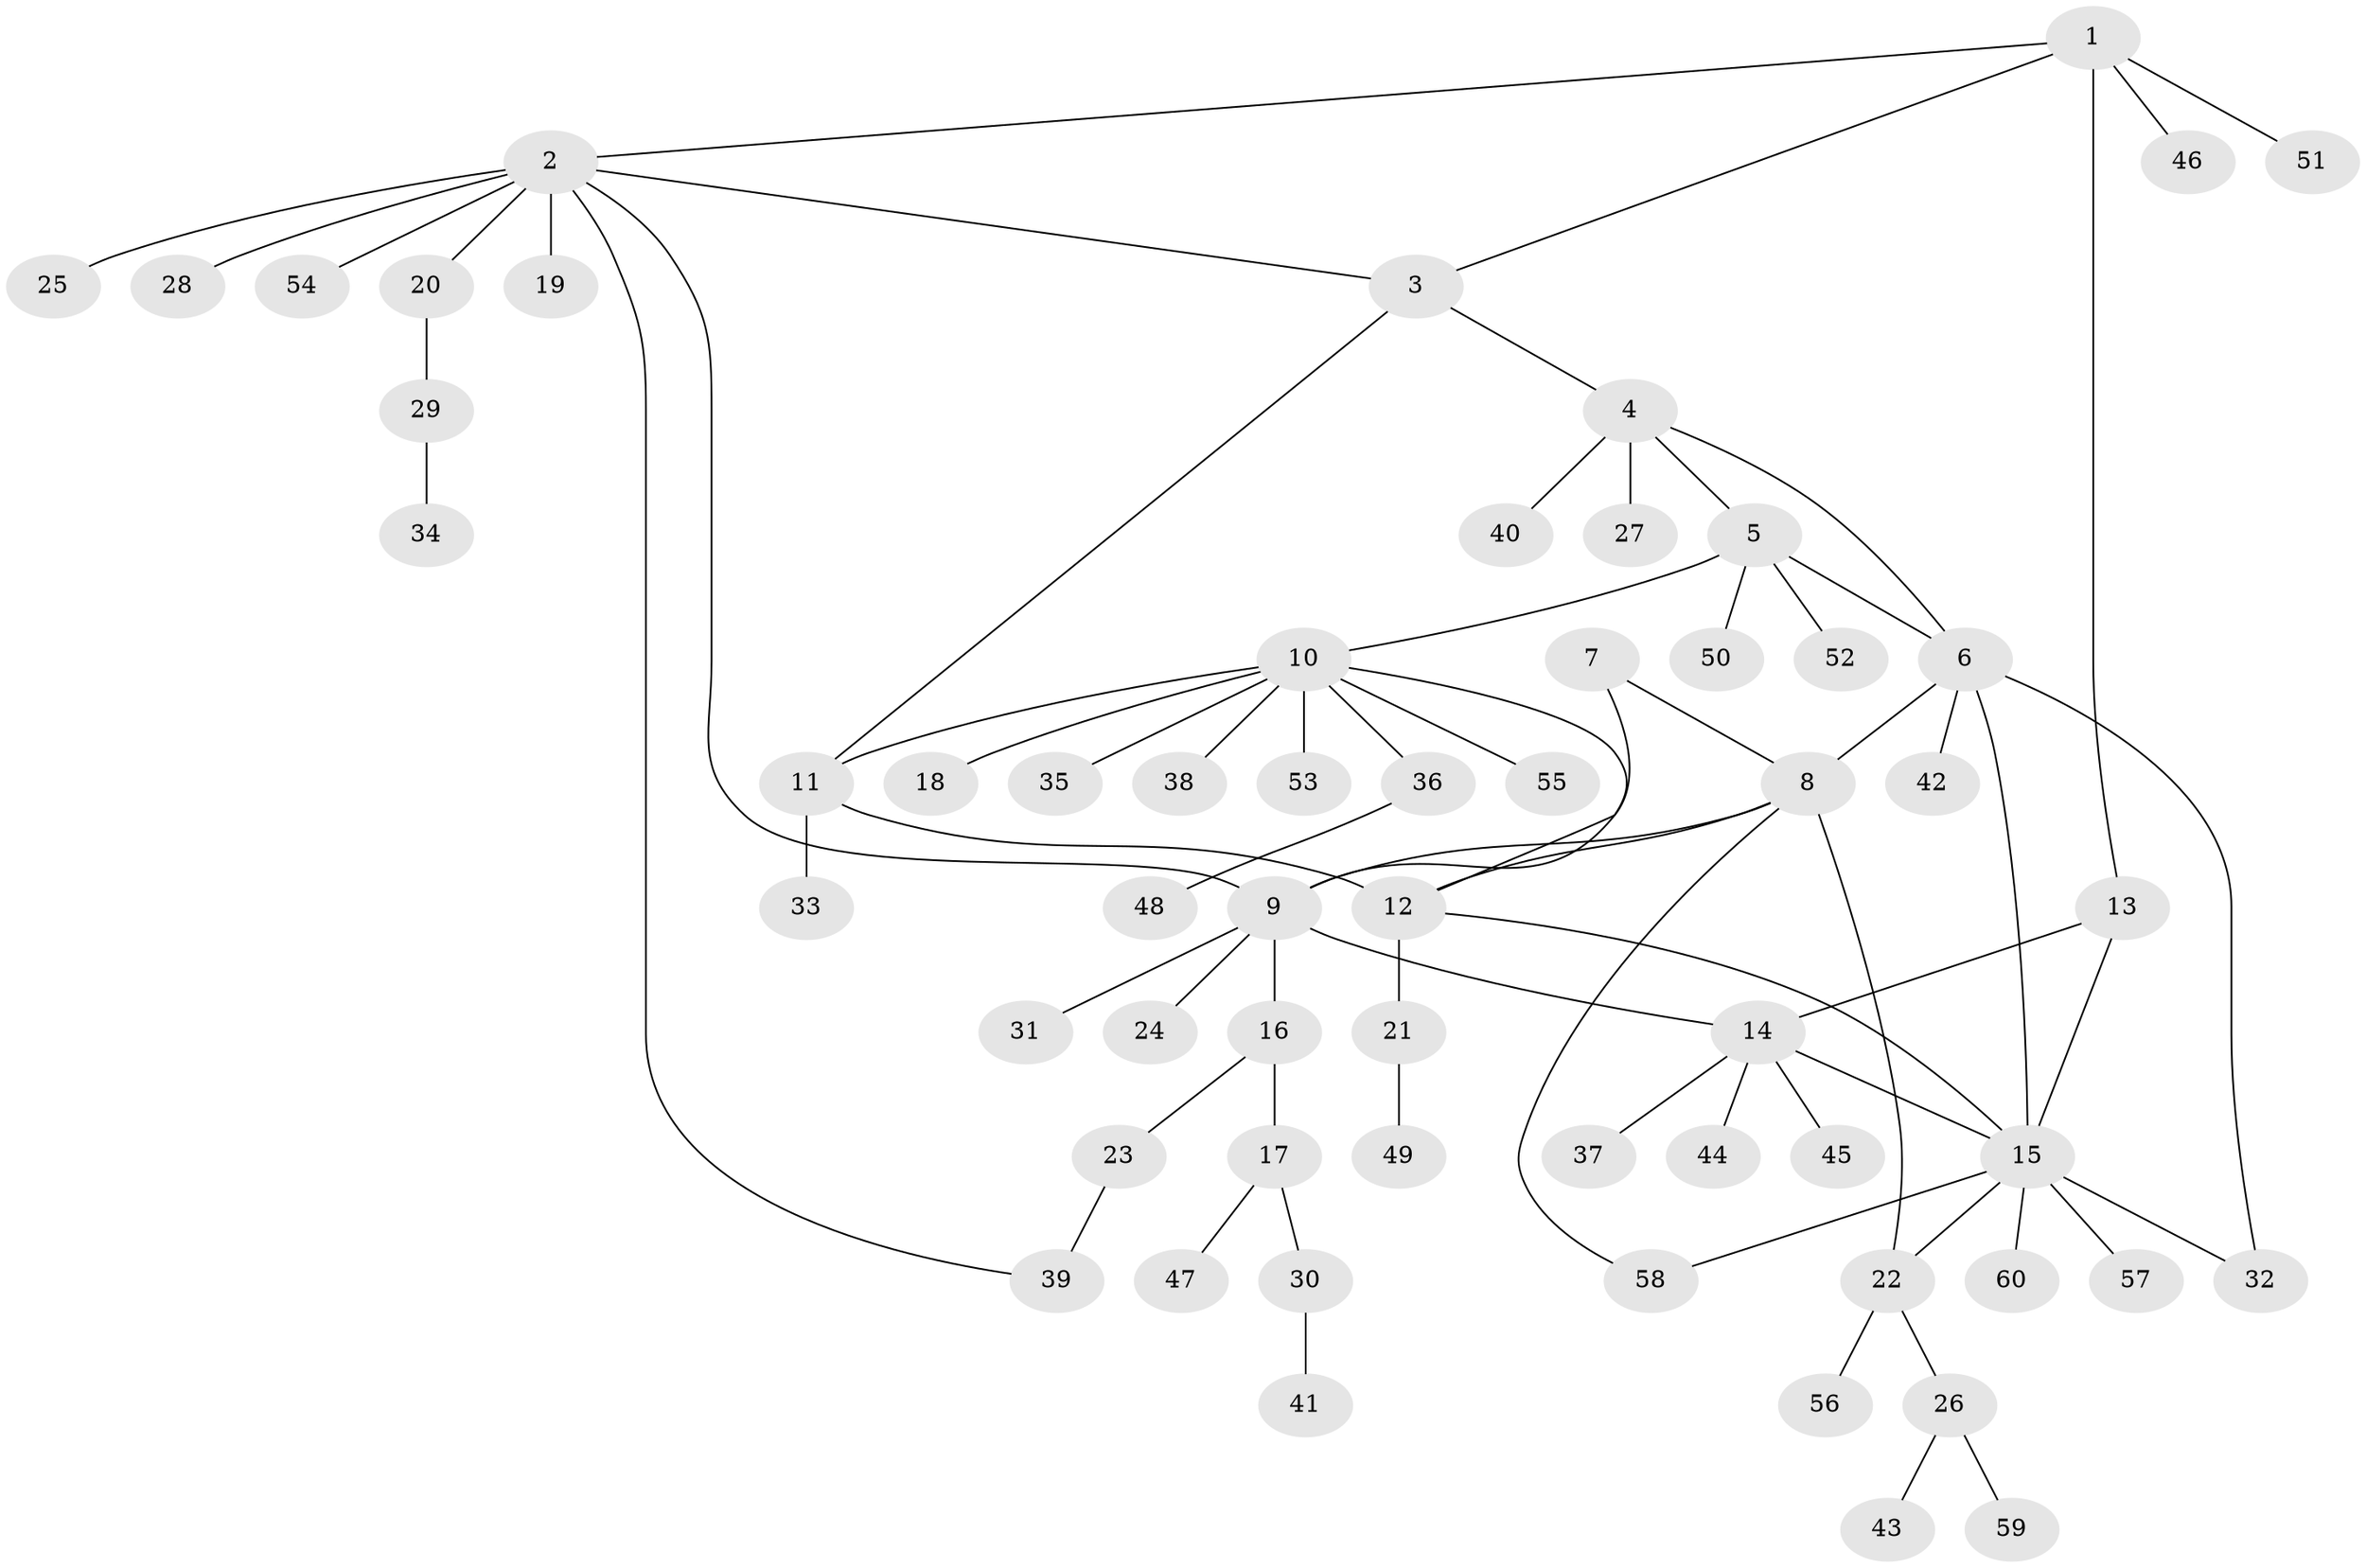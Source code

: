 // coarse degree distribution, {4: 0.11904761904761904, 8: 0.09523809523809523, 6: 0.023809523809523808, 3: 0.07142857142857142, 5: 0.047619047619047616, 2: 0.09523809523809523, 1: 0.5476190476190477}
// Generated by graph-tools (version 1.1) at 2025/42/03/06/25 10:42:13]
// undirected, 60 vertices, 74 edges
graph export_dot {
graph [start="1"]
  node [color=gray90,style=filled];
  1;
  2;
  3;
  4;
  5;
  6;
  7;
  8;
  9;
  10;
  11;
  12;
  13;
  14;
  15;
  16;
  17;
  18;
  19;
  20;
  21;
  22;
  23;
  24;
  25;
  26;
  27;
  28;
  29;
  30;
  31;
  32;
  33;
  34;
  35;
  36;
  37;
  38;
  39;
  40;
  41;
  42;
  43;
  44;
  45;
  46;
  47;
  48;
  49;
  50;
  51;
  52;
  53;
  54;
  55;
  56;
  57;
  58;
  59;
  60;
  1 -- 2;
  1 -- 3;
  1 -- 13;
  1 -- 46;
  1 -- 51;
  2 -- 3;
  2 -- 9;
  2 -- 19;
  2 -- 20;
  2 -- 25;
  2 -- 28;
  2 -- 39;
  2 -- 54;
  3 -- 4;
  3 -- 11;
  4 -- 5;
  4 -- 6;
  4 -- 27;
  4 -- 40;
  5 -- 6;
  5 -- 10;
  5 -- 50;
  5 -- 52;
  6 -- 8;
  6 -- 15;
  6 -- 32;
  6 -- 42;
  7 -- 8;
  7 -- 9;
  8 -- 9;
  8 -- 12;
  8 -- 22;
  8 -- 58;
  9 -- 14;
  9 -- 16;
  9 -- 24;
  9 -- 31;
  10 -- 11;
  10 -- 12;
  10 -- 18;
  10 -- 35;
  10 -- 36;
  10 -- 38;
  10 -- 53;
  10 -- 55;
  11 -- 12;
  11 -- 33;
  12 -- 15;
  12 -- 21;
  13 -- 14;
  13 -- 15;
  14 -- 15;
  14 -- 37;
  14 -- 44;
  14 -- 45;
  15 -- 22;
  15 -- 32;
  15 -- 57;
  15 -- 58;
  15 -- 60;
  16 -- 17;
  16 -- 23;
  17 -- 30;
  17 -- 47;
  20 -- 29;
  21 -- 49;
  22 -- 26;
  22 -- 56;
  23 -- 39;
  26 -- 43;
  26 -- 59;
  29 -- 34;
  30 -- 41;
  36 -- 48;
}
